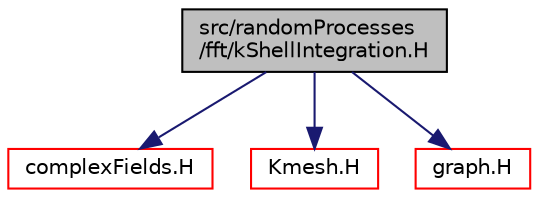 digraph "src/randomProcesses/fft/kShellIntegration.H"
{
  bgcolor="transparent";
  edge [fontname="Helvetica",fontsize="10",labelfontname="Helvetica",labelfontsize="10"];
  node [fontname="Helvetica",fontsize="10",shape=record];
  Node1 [label="src/randomProcesses\l/fft/kShellIntegration.H",height=0.2,width=0.4,color="black", fillcolor="grey75", style="filled", fontcolor="black"];
  Node1 -> Node2 [color="midnightblue",fontsize="10",style="solid",fontname="Helvetica"];
  Node2 [label="complexFields.H",height=0.2,width=0.4,color="red",URL="$a07930.html"];
  Node1 -> Node3 [color="midnightblue",fontsize="10",style="solid",fontname="Helvetica"];
  Node3 [label="Kmesh.H",height=0.2,width=0.4,color="red",URL="$a09434.html"];
  Node1 -> Node4 [color="midnightblue",fontsize="10",style="solid",fontname="Helvetica"];
  Node4 [label="graph.H",height=0.2,width=0.4,color="red",URL="$a08187.html"];
}

